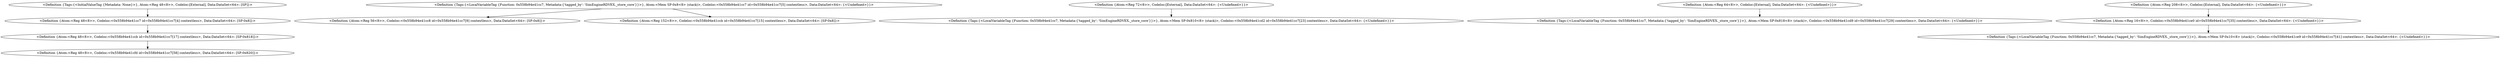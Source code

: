 strict digraph "" {
	"<Definition {Tags:{<InitialValueTag {Metadata: None}>}, Atom:<Reg 48<8>>, Codeloc:[External], Data:DataSet<64>: [SP]}>" -> "<Definition {Atom:<Reg 48<8>>, Codeloc:<0x558b94e41cc7 id=0x558b94e41cc7[4] contextless>, Data:DataSet<64>: [SP-0x8]}>";
	"<Definition {Atom:<Reg 48<8>>, Codeloc:<0x558b94e41cc7 id=0x558b94e41cc7[4] contextless>, Data:DataSet<64>: [SP-0x8]}>" -> "<Definition {Atom:<Reg 48<8>>, Codeloc:<0x558b94e41ccb id=0x558b94e41cc7[17] contextless>, Data:DataSet<64>: [SP-0x818]}>";
	"<Definition {Tags:{<LocalVariableTag {Function: 0x558b94e41cc7, Metadata:{'tagged_by': 'SimEngineRDVEX._store_core'}}>}, Atom:<Mem \
SP-0x8<8> (stack)>, Codeloc:<0x558b94e41cc7 id=0x558b94e41cc7[5] contextless>, Data:DataSet<64>: {<Undefined>}}>" -> "<Definition {Atom:<Reg 56<8>>, Codeloc:<0x558b94e41cc8 id=0x558b94e41cc7[9] contextless>, Data:DataSet<64>: [SP-0x8]}>";
	"<Definition {Tags:{<LocalVariableTag {Function: 0x558b94e41cc7, Metadata:{'tagged_by': 'SimEngineRDVEX._store_core'}}>}, Atom:<Mem \
SP-0x8<8> (stack)>, Codeloc:<0x558b94e41cc7 id=0x558b94e41cc7[5] contextless>, Data:DataSet<64>: {<Undefined>}}>" -> "<Definition {Atom:<Reg 152<8>>, Codeloc:<0x558b94e41ccb id=0x558b94e41cc7[15] contextless>, Data:DataSet<64>: [SP-0x8]}>";
	"<Definition {Atom:<Reg 48<8>>, Codeloc:<0x558b94e41ccb id=0x558b94e41cc7[17] contextless>, Data:DataSet<64>: [SP-0x818]}>" -> "<Definition {Atom:<Reg 48<8>>, Codeloc:<0x558b94e41cfd id=0x558b94e41cc7[58] contextless>, Data:DataSet<64>: [SP-0x820]}>";
	"<Definition {Atom:<Reg 72<8>>, Codeloc:[External], Data:DataSet<64>: {<Undefined>}}>" -> "<Definition {Tags:{<LocalVariableTag {Function: 0x558b94e41cc7, Metadata:{'tagged_by': 'SimEngineRDVEX._store_core'}}>}, Atom:<Mem \
SP-0x810<8> (stack)>, Codeloc:<0x558b94e41cd2 id=0x558b94e41cc7[23] contextless>, Data:DataSet<64>: {<Undefined>}}>";
	"<Definition {Atom:<Reg 64<8>>, Codeloc:[External], Data:DataSet<64>: {<Undefined>}}>" -> "<Definition {Tags:{<LocalVariableTag {Function: 0x558b94e41cc7, Metadata:{'tagged_by': 'SimEngineRDVEX._store_core'}}>}, Atom:<Mem \
SP-0x818<8> (stack)>, Codeloc:<0x558b94e41cd9 id=0x558b94e41cc7[29] contextless>, Data:DataSet<64>: {<Undefined>}}>";
	"<Definition {Atom:<Reg 208<8>>, Codeloc:[External], Data:DataSet<64>: {<Undefined>}}>" -> "<Definition {Atom:<Reg 16<8>>, Codeloc:<0x558b94e41ce0 id=0x558b94e41cc7[35] contextless>, Data:DataSet<64>: {<Undefined>}}>";
	"<Definition {Atom:<Reg 16<8>>, Codeloc:<0x558b94e41ce0 id=0x558b94e41cc7[35] contextless>, Data:DataSet<64>: {<Undefined>}}>" -> "<Definition {Tags:{<LocalVariableTag {Function: 0x558b94e41cc7, Metadata:{'tagged_by': 'SimEngineRDVEX._store_core'}}>}, Atom:<Mem \
SP-0x10<8> (stack)>, Codeloc:<0x558b94e41ce9 id=0x558b94e41cc7[41] contextless>, Data:DataSet<64>: {<Undefined>}}>";
}
